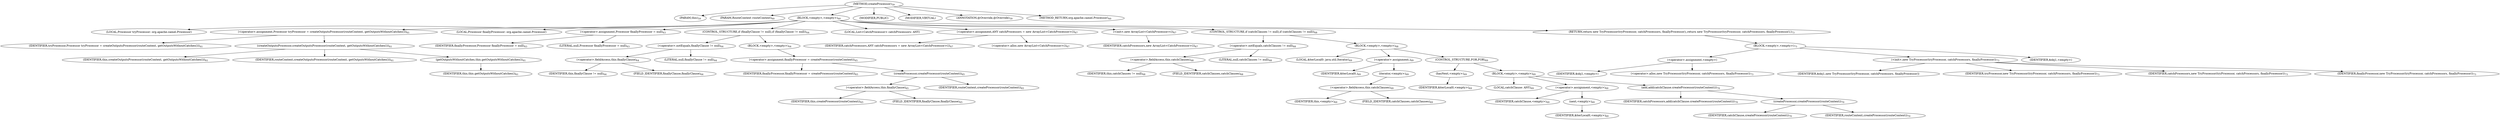 digraph "createProcessor" {  
"83" [label = <(METHOD,createProcessor)<SUB>59</SUB>> ]
"6" [label = <(PARAM,this)<SUB>59</SUB>> ]
"84" [label = <(PARAM,RouteContext routeContext)<SUB>60</SUB>> ]
"85" [label = <(BLOCK,&lt;empty&gt;,&lt;empty&gt;)<SUB>60</SUB>> ]
"86" [label = <(LOCAL,Processor tryProcessor: org.apache.camel.Processor)> ]
"87" [label = <(&lt;operator&gt;.assignment,Processor tryProcessor = createOutputsProcessor(routeContext, getOutputsWithoutCatches()))<SUB>61</SUB>> ]
"88" [label = <(IDENTIFIER,tryProcessor,Processor tryProcessor = createOutputsProcessor(routeContext, getOutputsWithoutCatches()))<SUB>61</SUB>> ]
"89" [label = <(createOutputsProcessor,createOutputsProcessor(routeContext, getOutputsWithoutCatches()))<SUB>61</SUB>> ]
"7" [label = <(IDENTIFIER,this,createOutputsProcessor(routeContext, getOutputsWithoutCatches()))<SUB>61</SUB>> ]
"90" [label = <(IDENTIFIER,routeContext,createOutputsProcessor(routeContext, getOutputsWithoutCatches()))<SUB>61</SUB>> ]
"91" [label = <(getOutputsWithoutCatches,this.getOutputsWithoutCatches())<SUB>61</SUB>> ]
"5" [label = <(IDENTIFIER,this,this.getOutputsWithoutCatches())<SUB>61</SUB>> ]
"92" [label = <(LOCAL,Processor finallyProcessor: org.apache.camel.Processor)> ]
"93" [label = <(&lt;operator&gt;.assignment,Processor finallyProcessor = null)<SUB>63</SUB>> ]
"94" [label = <(IDENTIFIER,finallyProcessor,Processor finallyProcessor = null)<SUB>63</SUB>> ]
"95" [label = <(LITERAL,null,Processor finallyProcessor = null)<SUB>63</SUB>> ]
"96" [label = <(CONTROL_STRUCTURE,if (finallyClause != null),if (finallyClause != null))<SUB>64</SUB>> ]
"97" [label = <(&lt;operator&gt;.notEquals,finallyClause != null)<SUB>64</SUB>> ]
"98" [label = <(&lt;operator&gt;.fieldAccess,this.finallyClause)<SUB>64</SUB>> ]
"99" [label = <(IDENTIFIER,this,finallyClause != null)<SUB>64</SUB>> ]
"100" [label = <(FIELD_IDENTIFIER,finallyClause,finallyClause)<SUB>64</SUB>> ]
"101" [label = <(LITERAL,null,finallyClause != null)<SUB>64</SUB>> ]
"102" [label = <(BLOCK,&lt;empty&gt;,&lt;empty&gt;)<SUB>64</SUB>> ]
"103" [label = <(&lt;operator&gt;.assignment,finallyProcessor = createProcessor(routeContext))<SUB>65</SUB>> ]
"104" [label = <(IDENTIFIER,finallyProcessor,finallyProcessor = createProcessor(routeContext))<SUB>65</SUB>> ]
"105" [label = <(createProcessor,createProcessor(routeContext))<SUB>65</SUB>> ]
"106" [label = <(&lt;operator&gt;.fieldAccess,this.finallyClause)<SUB>65</SUB>> ]
"107" [label = <(IDENTIFIER,this,createProcessor(routeContext))<SUB>65</SUB>> ]
"108" [label = <(FIELD_IDENTIFIER,finallyClause,finallyClause)<SUB>65</SUB>> ]
"109" [label = <(IDENTIFIER,routeContext,createProcessor(routeContext))<SUB>65</SUB>> ]
"9" [label = <(LOCAL,List&lt;CatchProcessor&gt; catchProcessors: ANY)> ]
"110" [label = <(&lt;operator&gt;.assignment,ANY catchProcessors = new ArrayList&lt;CatchProcessor&gt;())<SUB>67</SUB>> ]
"111" [label = <(IDENTIFIER,catchProcessors,ANY catchProcessors = new ArrayList&lt;CatchProcessor&gt;())<SUB>67</SUB>> ]
"112" [label = <(&lt;operator&gt;.alloc,new ArrayList&lt;CatchProcessor&gt;())<SUB>67</SUB>> ]
"113" [label = <(&lt;init&gt;,new ArrayList&lt;CatchProcessor&gt;())<SUB>67</SUB>> ]
"8" [label = <(IDENTIFIER,catchProcessors,new ArrayList&lt;CatchProcessor&gt;())<SUB>67</SUB>> ]
"114" [label = <(CONTROL_STRUCTURE,if (catchClauses != null),if (catchClauses != null))<SUB>68</SUB>> ]
"115" [label = <(&lt;operator&gt;.notEquals,catchClauses != null)<SUB>68</SUB>> ]
"116" [label = <(&lt;operator&gt;.fieldAccess,this.catchClauses)<SUB>68</SUB>> ]
"117" [label = <(IDENTIFIER,this,catchClauses != null)<SUB>68</SUB>> ]
"118" [label = <(FIELD_IDENTIFIER,catchClauses,catchClauses)<SUB>68</SUB>> ]
"119" [label = <(LITERAL,null,catchClauses != null)<SUB>68</SUB>> ]
"120" [label = <(BLOCK,&lt;empty&gt;,&lt;empty&gt;)<SUB>68</SUB>> ]
"121" [label = <(LOCAL,$iterLocal0: java.util.Iterator)<SUB>69</SUB>> ]
"122" [label = <(&lt;operator&gt;.assignment,)<SUB>69</SUB>> ]
"123" [label = <(IDENTIFIER,$iterLocal0,)<SUB>69</SUB>> ]
"124" [label = <(iterator,&lt;empty&gt;)<SUB>69</SUB>> ]
"125" [label = <(&lt;operator&gt;.fieldAccess,this.catchClauses)<SUB>69</SUB>> ]
"126" [label = <(IDENTIFIER,this,&lt;empty&gt;)<SUB>69</SUB>> ]
"127" [label = <(FIELD_IDENTIFIER,catchClauses,catchClauses)<SUB>69</SUB>> ]
"128" [label = <(CONTROL_STRUCTURE,FOR,FOR)<SUB>69</SUB>> ]
"129" [label = <(hasNext,&lt;empty&gt;)<SUB>69</SUB>> ]
"130" [label = <(IDENTIFIER,$iterLocal0,&lt;empty&gt;)<SUB>69</SUB>> ]
"131" [label = <(BLOCK,&lt;empty&gt;,&lt;empty&gt;)<SUB>69</SUB>> ]
"132" [label = <(LOCAL,catchClause: ANY)<SUB>69</SUB>> ]
"133" [label = <(&lt;operator&gt;.assignment,&lt;empty&gt;)<SUB>69</SUB>> ]
"134" [label = <(IDENTIFIER,catchClause,&lt;empty&gt;)<SUB>69</SUB>> ]
"135" [label = <(next,&lt;empty&gt;)<SUB>69</SUB>> ]
"136" [label = <(IDENTIFIER,$iterLocal0,&lt;empty&gt;)<SUB>69</SUB>> ]
"137" [label = <(add,add(catchClause.createProcessor(routeContext)))<SUB>70</SUB>> ]
"138" [label = <(IDENTIFIER,catchProcessors,add(catchClause.createProcessor(routeContext)))<SUB>70</SUB>> ]
"139" [label = <(createProcessor,createProcessor(routeContext))<SUB>70</SUB>> ]
"140" [label = <(IDENTIFIER,catchClause,createProcessor(routeContext))<SUB>70</SUB>> ]
"141" [label = <(IDENTIFIER,routeContext,createProcessor(routeContext))<SUB>70</SUB>> ]
"142" [label = <(RETURN,return new TryProcessor(tryProcessor, catchProcessors, finallyProcessor);,return new TryProcessor(tryProcessor, catchProcessors, finallyProcessor);)<SUB>73</SUB>> ]
"143" [label = <(BLOCK,&lt;empty&gt;,&lt;empty&gt;)<SUB>73</SUB>> ]
"144" [label = <(&lt;operator&gt;.assignment,&lt;empty&gt;)> ]
"145" [label = <(IDENTIFIER,$obj1,&lt;empty&gt;)> ]
"146" [label = <(&lt;operator&gt;.alloc,new TryProcessor(tryProcessor, catchProcessors, finallyProcessor))<SUB>73</SUB>> ]
"147" [label = <(&lt;init&gt;,new TryProcessor(tryProcessor, catchProcessors, finallyProcessor))<SUB>73</SUB>> ]
"148" [label = <(IDENTIFIER,$obj1,new TryProcessor(tryProcessor, catchProcessors, finallyProcessor))> ]
"149" [label = <(IDENTIFIER,tryProcessor,new TryProcessor(tryProcessor, catchProcessors, finallyProcessor))<SUB>73</SUB>> ]
"150" [label = <(IDENTIFIER,catchProcessors,new TryProcessor(tryProcessor, catchProcessors, finallyProcessor))<SUB>73</SUB>> ]
"151" [label = <(IDENTIFIER,finallyProcessor,new TryProcessor(tryProcessor, catchProcessors, finallyProcessor))<SUB>73</SUB>> ]
"152" [label = <(IDENTIFIER,$obj1,&lt;empty&gt;)> ]
"153" [label = <(MODIFIER,PUBLIC)> ]
"154" [label = <(MODIFIER,VIRTUAL)> ]
"155" [label = <(ANNOTATION,@Override,@Override)<SUB>59</SUB>> ]
"156" [label = <(METHOD_RETURN,org.apache.camel.Processor)<SUB>60</SUB>> ]
  "83" -> "6" 
  "83" -> "84" 
  "83" -> "85" 
  "83" -> "153" 
  "83" -> "154" 
  "83" -> "155" 
  "83" -> "156" 
  "85" -> "86" 
  "85" -> "87" 
  "85" -> "92" 
  "85" -> "93" 
  "85" -> "96" 
  "85" -> "9" 
  "85" -> "110" 
  "85" -> "113" 
  "85" -> "114" 
  "85" -> "142" 
  "87" -> "88" 
  "87" -> "89" 
  "89" -> "7" 
  "89" -> "90" 
  "89" -> "91" 
  "91" -> "5" 
  "93" -> "94" 
  "93" -> "95" 
  "96" -> "97" 
  "96" -> "102" 
  "97" -> "98" 
  "97" -> "101" 
  "98" -> "99" 
  "98" -> "100" 
  "102" -> "103" 
  "103" -> "104" 
  "103" -> "105" 
  "105" -> "106" 
  "105" -> "109" 
  "106" -> "107" 
  "106" -> "108" 
  "110" -> "111" 
  "110" -> "112" 
  "113" -> "8" 
  "114" -> "115" 
  "114" -> "120" 
  "115" -> "116" 
  "115" -> "119" 
  "116" -> "117" 
  "116" -> "118" 
  "120" -> "121" 
  "120" -> "122" 
  "120" -> "128" 
  "122" -> "123" 
  "122" -> "124" 
  "124" -> "125" 
  "125" -> "126" 
  "125" -> "127" 
  "128" -> "129" 
  "128" -> "131" 
  "129" -> "130" 
  "131" -> "132" 
  "131" -> "133" 
  "131" -> "137" 
  "133" -> "134" 
  "133" -> "135" 
  "135" -> "136" 
  "137" -> "138" 
  "137" -> "139" 
  "139" -> "140" 
  "139" -> "141" 
  "142" -> "143" 
  "143" -> "144" 
  "143" -> "147" 
  "143" -> "152" 
  "144" -> "145" 
  "144" -> "146" 
  "147" -> "148" 
  "147" -> "149" 
  "147" -> "150" 
  "147" -> "151" 
}
